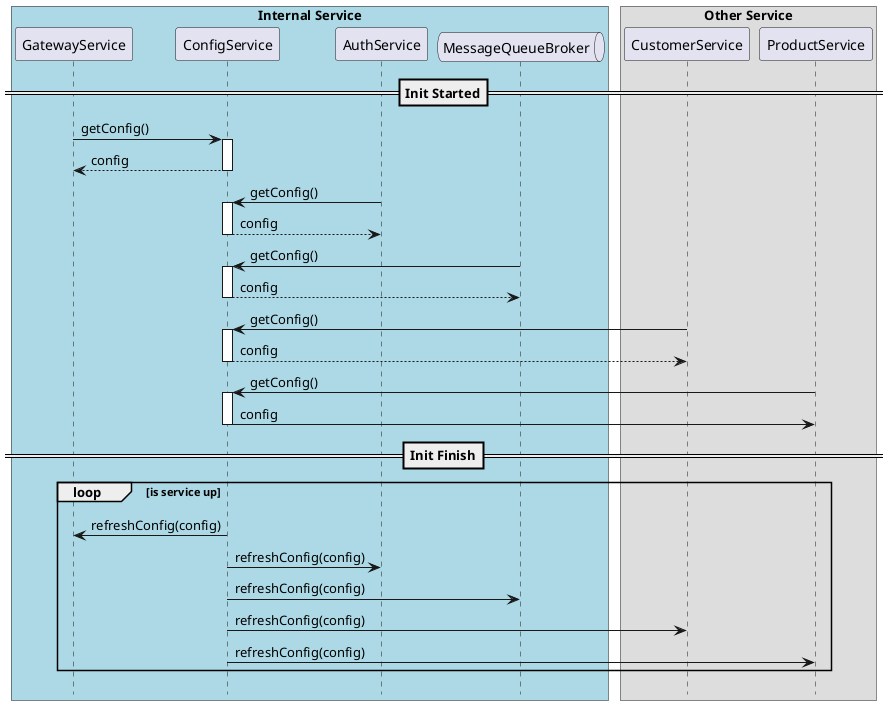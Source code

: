 @startuml
!pragma teoz true

hide footbox
box "Internal Service" #LightBlue
participant GatewayService
participant ConfigService
participant AuthService
queue MessageQueueBroker
end box

box "Other Service"
participant CustomerService
participant ProductService
end box


==Init Started==
GatewayService -> ConfigService ++ : getConfig()
return config 
 AuthService -> ConfigService ++ : getConfig()
return config 
 MessageQueueBroker -> ConfigService ++ : getConfig()
return config 
 CustomerService -> ConfigService ++ : getConfig()
return config 
 ProductService -> ConfigService ++ : getConfig()
ConfigService -> ProductService -- : config
==Init Finish==

loop is service up 
ConfigService -> GatewayService : refreshConfig(config)
ConfigService -> AuthService : refreshConfig(config)
ConfigService -> MessageQueueBroker : refreshConfig(config)
ConfigService -> CustomerService : refreshConfig(config)
ConfigService -> ProductService : refreshConfig(config)
end


@enduml